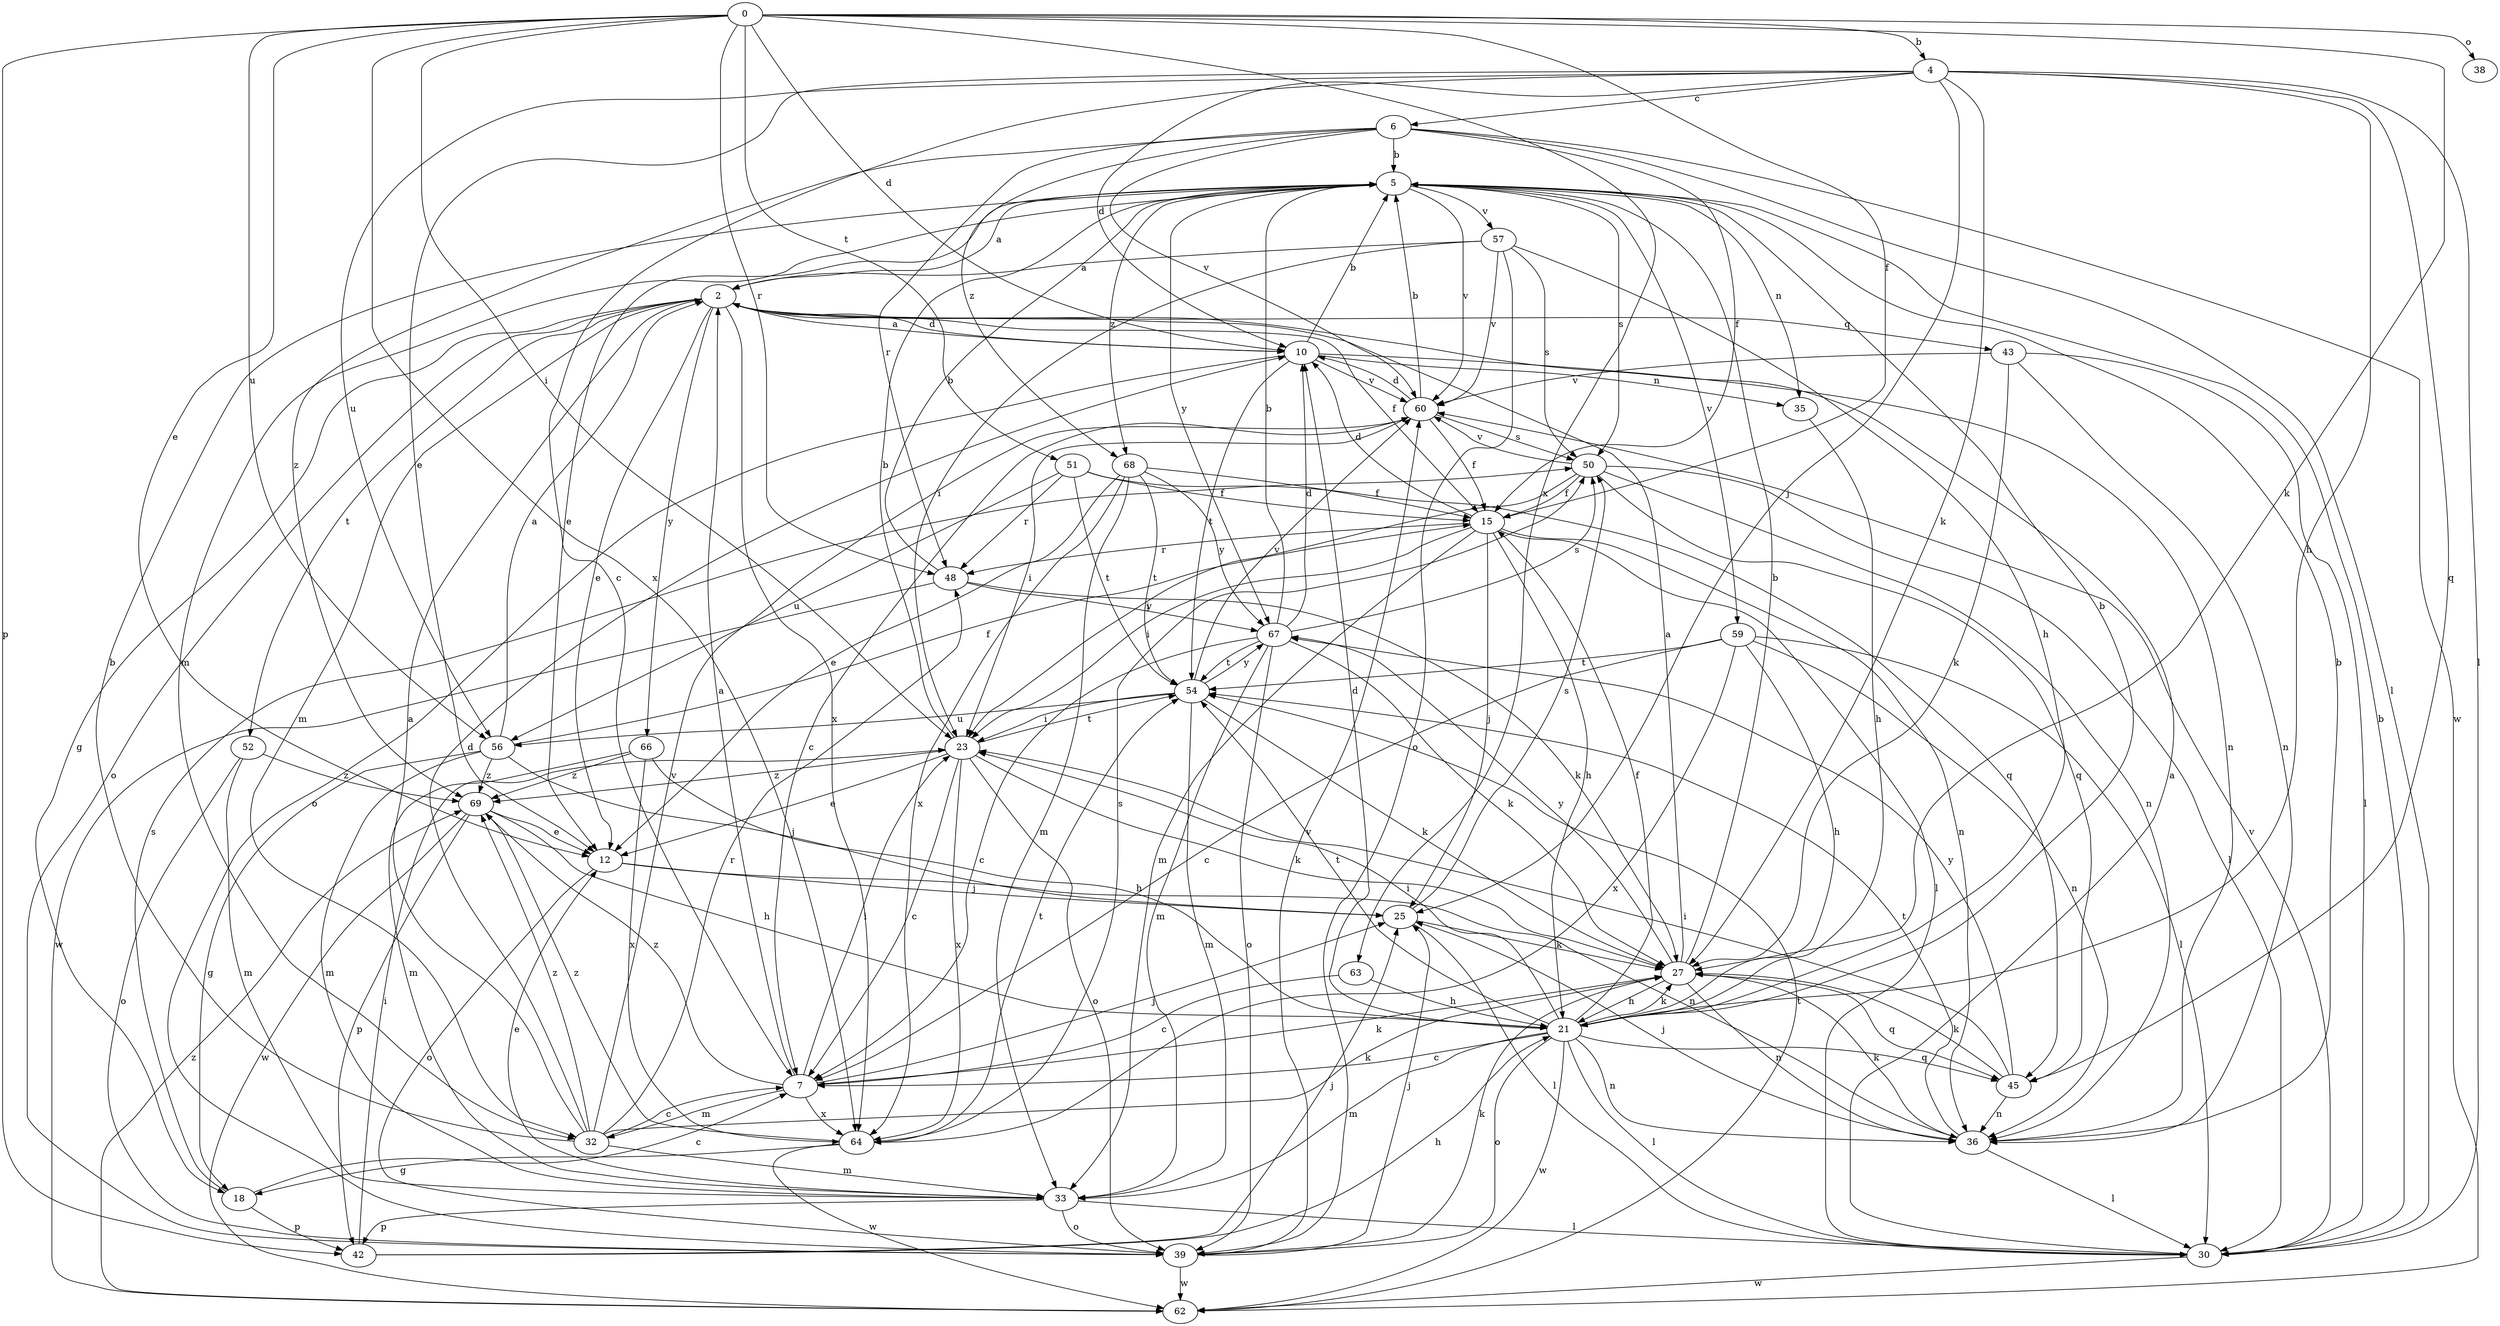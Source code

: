 strict digraph  {
0;
2;
4;
5;
6;
7;
10;
12;
15;
18;
21;
23;
25;
27;
30;
32;
33;
35;
36;
38;
39;
42;
43;
45;
48;
50;
51;
52;
54;
56;
57;
59;
60;
62;
63;
64;
66;
67;
68;
69;
0 -> 4  [label=b];
0 -> 10  [label=d];
0 -> 12  [label=e];
0 -> 15  [label=f];
0 -> 23  [label=i];
0 -> 27  [label=k];
0 -> 38  [label=o];
0 -> 42  [label=p];
0 -> 48  [label=r];
0 -> 51  [label=t];
0 -> 56  [label=u];
0 -> 63  [label=x];
0 -> 64  [label=x];
2 -> 10  [label=d];
2 -> 12  [label=e];
2 -> 15  [label=f];
2 -> 18  [label=g];
2 -> 32  [label=m];
2 -> 39  [label=o];
2 -> 43  [label=q];
2 -> 52  [label=t];
2 -> 64  [label=x];
2 -> 66  [label=y];
4 -> 6  [label=c];
4 -> 7  [label=c];
4 -> 10  [label=d];
4 -> 12  [label=e];
4 -> 21  [label=h];
4 -> 25  [label=j];
4 -> 27  [label=k];
4 -> 30  [label=l];
4 -> 45  [label=q];
4 -> 56  [label=u];
5 -> 2  [label=a];
5 -> 12  [label=e];
5 -> 32  [label=m];
5 -> 35  [label=n];
5 -> 50  [label=s];
5 -> 57  [label=v];
5 -> 59  [label=v];
5 -> 60  [label=v];
5 -> 67  [label=y];
5 -> 68  [label=z];
6 -> 5  [label=b];
6 -> 15  [label=f];
6 -> 30  [label=l];
6 -> 48  [label=r];
6 -> 60  [label=v];
6 -> 62  [label=w];
6 -> 68  [label=z];
6 -> 69  [label=z];
7 -> 2  [label=a];
7 -> 23  [label=i];
7 -> 25  [label=j];
7 -> 27  [label=k];
7 -> 32  [label=m];
7 -> 64  [label=x];
7 -> 69  [label=z];
10 -> 2  [label=a];
10 -> 5  [label=b];
10 -> 35  [label=n];
10 -> 36  [label=n];
10 -> 39  [label=o];
10 -> 54  [label=t];
10 -> 60  [label=v];
12 -> 25  [label=j];
12 -> 36  [label=n];
12 -> 39  [label=o];
15 -> 10  [label=d];
15 -> 21  [label=h];
15 -> 23  [label=i];
15 -> 25  [label=j];
15 -> 30  [label=l];
15 -> 33  [label=m];
15 -> 36  [label=n];
15 -> 48  [label=r];
18 -> 7  [label=c];
18 -> 42  [label=p];
18 -> 50  [label=s];
21 -> 5  [label=b];
21 -> 7  [label=c];
21 -> 10  [label=d];
21 -> 15  [label=f];
21 -> 23  [label=i];
21 -> 27  [label=k];
21 -> 30  [label=l];
21 -> 33  [label=m];
21 -> 36  [label=n];
21 -> 39  [label=o];
21 -> 45  [label=q];
21 -> 54  [label=t];
21 -> 62  [label=w];
23 -> 5  [label=b];
23 -> 7  [label=c];
23 -> 12  [label=e];
23 -> 27  [label=k];
23 -> 39  [label=o];
23 -> 54  [label=t];
23 -> 64  [label=x];
23 -> 69  [label=z];
25 -> 27  [label=k];
25 -> 30  [label=l];
25 -> 50  [label=s];
27 -> 2  [label=a];
27 -> 5  [label=b];
27 -> 21  [label=h];
27 -> 36  [label=n];
27 -> 45  [label=q];
27 -> 67  [label=y];
30 -> 2  [label=a];
30 -> 5  [label=b];
30 -> 60  [label=v];
30 -> 62  [label=w];
32 -> 2  [label=a];
32 -> 5  [label=b];
32 -> 7  [label=c];
32 -> 10  [label=d];
32 -> 27  [label=k];
32 -> 33  [label=m];
32 -> 48  [label=r];
32 -> 60  [label=v];
32 -> 69  [label=z];
33 -> 12  [label=e];
33 -> 30  [label=l];
33 -> 39  [label=o];
33 -> 42  [label=p];
35 -> 21  [label=h];
36 -> 5  [label=b];
36 -> 25  [label=j];
36 -> 27  [label=k];
36 -> 30  [label=l];
36 -> 54  [label=t];
39 -> 25  [label=j];
39 -> 27  [label=k];
39 -> 60  [label=v];
39 -> 62  [label=w];
42 -> 21  [label=h];
42 -> 23  [label=i];
42 -> 25  [label=j];
43 -> 27  [label=k];
43 -> 30  [label=l];
43 -> 36  [label=n];
43 -> 60  [label=v];
45 -> 23  [label=i];
45 -> 27  [label=k];
45 -> 36  [label=n];
45 -> 67  [label=y];
48 -> 5  [label=b];
48 -> 27  [label=k];
48 -> 62  [label=w];
48 -> 67  [label=y];
50 -> 15  [label=f];
50 -> 23  [label=i];
50 -> 30  [label=l];
50 -> 36  [label=n];
50 -> 45  [label=q];
50 -> 60  [label=v];
51 -> 15  [label=f];
51 -> 45  [label=q];
51 -> 48  [label=r];
51 -> 54  [label=t];
51 -> 56  [label=u];
52 -> 33  [label=m];
52 -> 39  [label=o];
52 -> 69  [label=z];
54 -> 23  [label=i];
54 -> 27  [label=k];
54 -> 33  [label=m];
54 -> 56  [label=u];
54 -> 60  [label=v];
54 -> 67  [label=y];
56 -> 2  [label=a];
56 -> 15  [label=f];
56 -> 18  [label=g];
56 -> 25  [label=j];
56 -> 33  [label=m];
56 -> 69  [label=z];
57 -> 2  [label=a];
57 -> 21  [label=h];
57 -> 23  [label=i];
57 -> 39  [label=o];
57 -> 50  [label=s];
57 -> 60  [label=v];
59 -> 7  [label=c];
59 -> 21  [label=h];
59 -> 30  [label=l];
59 -> 36  [label=n];
59 -> 54  [label=t];
59 -> 64  [label=x];
60 -> 5  [label=b];
60 -> 7  [label=c];
60 -> 10  [label=d];
60 -> 15  [label=f];
60 -> 23  [label=i];
60 -> 50  [label=s];
62 -> 54  [label=t];
62 -> 69  [label=z];
63 -> 7  [label=c];
63 -> 21  [label=h];
64 -> 18  [label=g];
64 -> 50  [label=s];
64 -> 54  [label=t];
64 -> 62  [label=w];
64 -> 69  [label=z];
66 -> 21  [label=h];
66 -> 33  [label=m];
66 -> 64  [label=x];
66 -> 69  [label=z];
67 -> 5  [label=b];
67 -> 7  [label=c];
67 -> 10  [label=d];
67 -> 27  [label=k];
67 -> 33  [label=m];
67 -> 39  [label=o];
67 -> 50  [label=s];
67 -> 54  [label=t];
68 -> 12  [label=e];
68 -> 15  [label=f];
68 -> 33  [label=m];
68 -> 54  [label=t];
68 -> 64  [label=x];
68 -> 67  [label=y];
69 -> 12  [label=e];
69 -> 21  [label=h];
69 -> 42  [label=p];
69 -> 62  [label=w];
}
